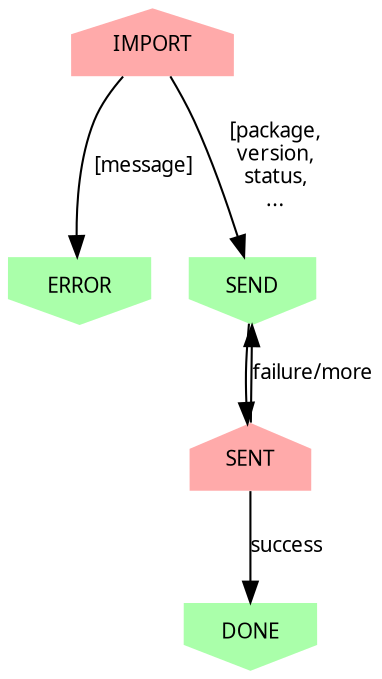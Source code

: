 digraph slave {
    /* Sent messages */
    node [shape=house, fontname=Sans, fontsize=10, style=filled, fillcolor="#ffaaaa", penwidth=0];
    IMPORT;
    SENT;

    /* Received messages */
    node [shape=invhouse, fontname=Sans, fontsize=10, style=filled, fillcolor="#aaffaa", penwidth=0];
    ERROR;
    SEND;
    DONE;

    /* Edges */
    edge [fontname=Sans, fontsize=10];
    IMPORT->SEND [label="[package,\nversion,\nstatus,\n..."];
    IMPORT->ERROR [label="[message]"];
    SEND->SENT;
    SENT->DONE [label="success"];
    SENT->SEND [label="failure/more"];
}
